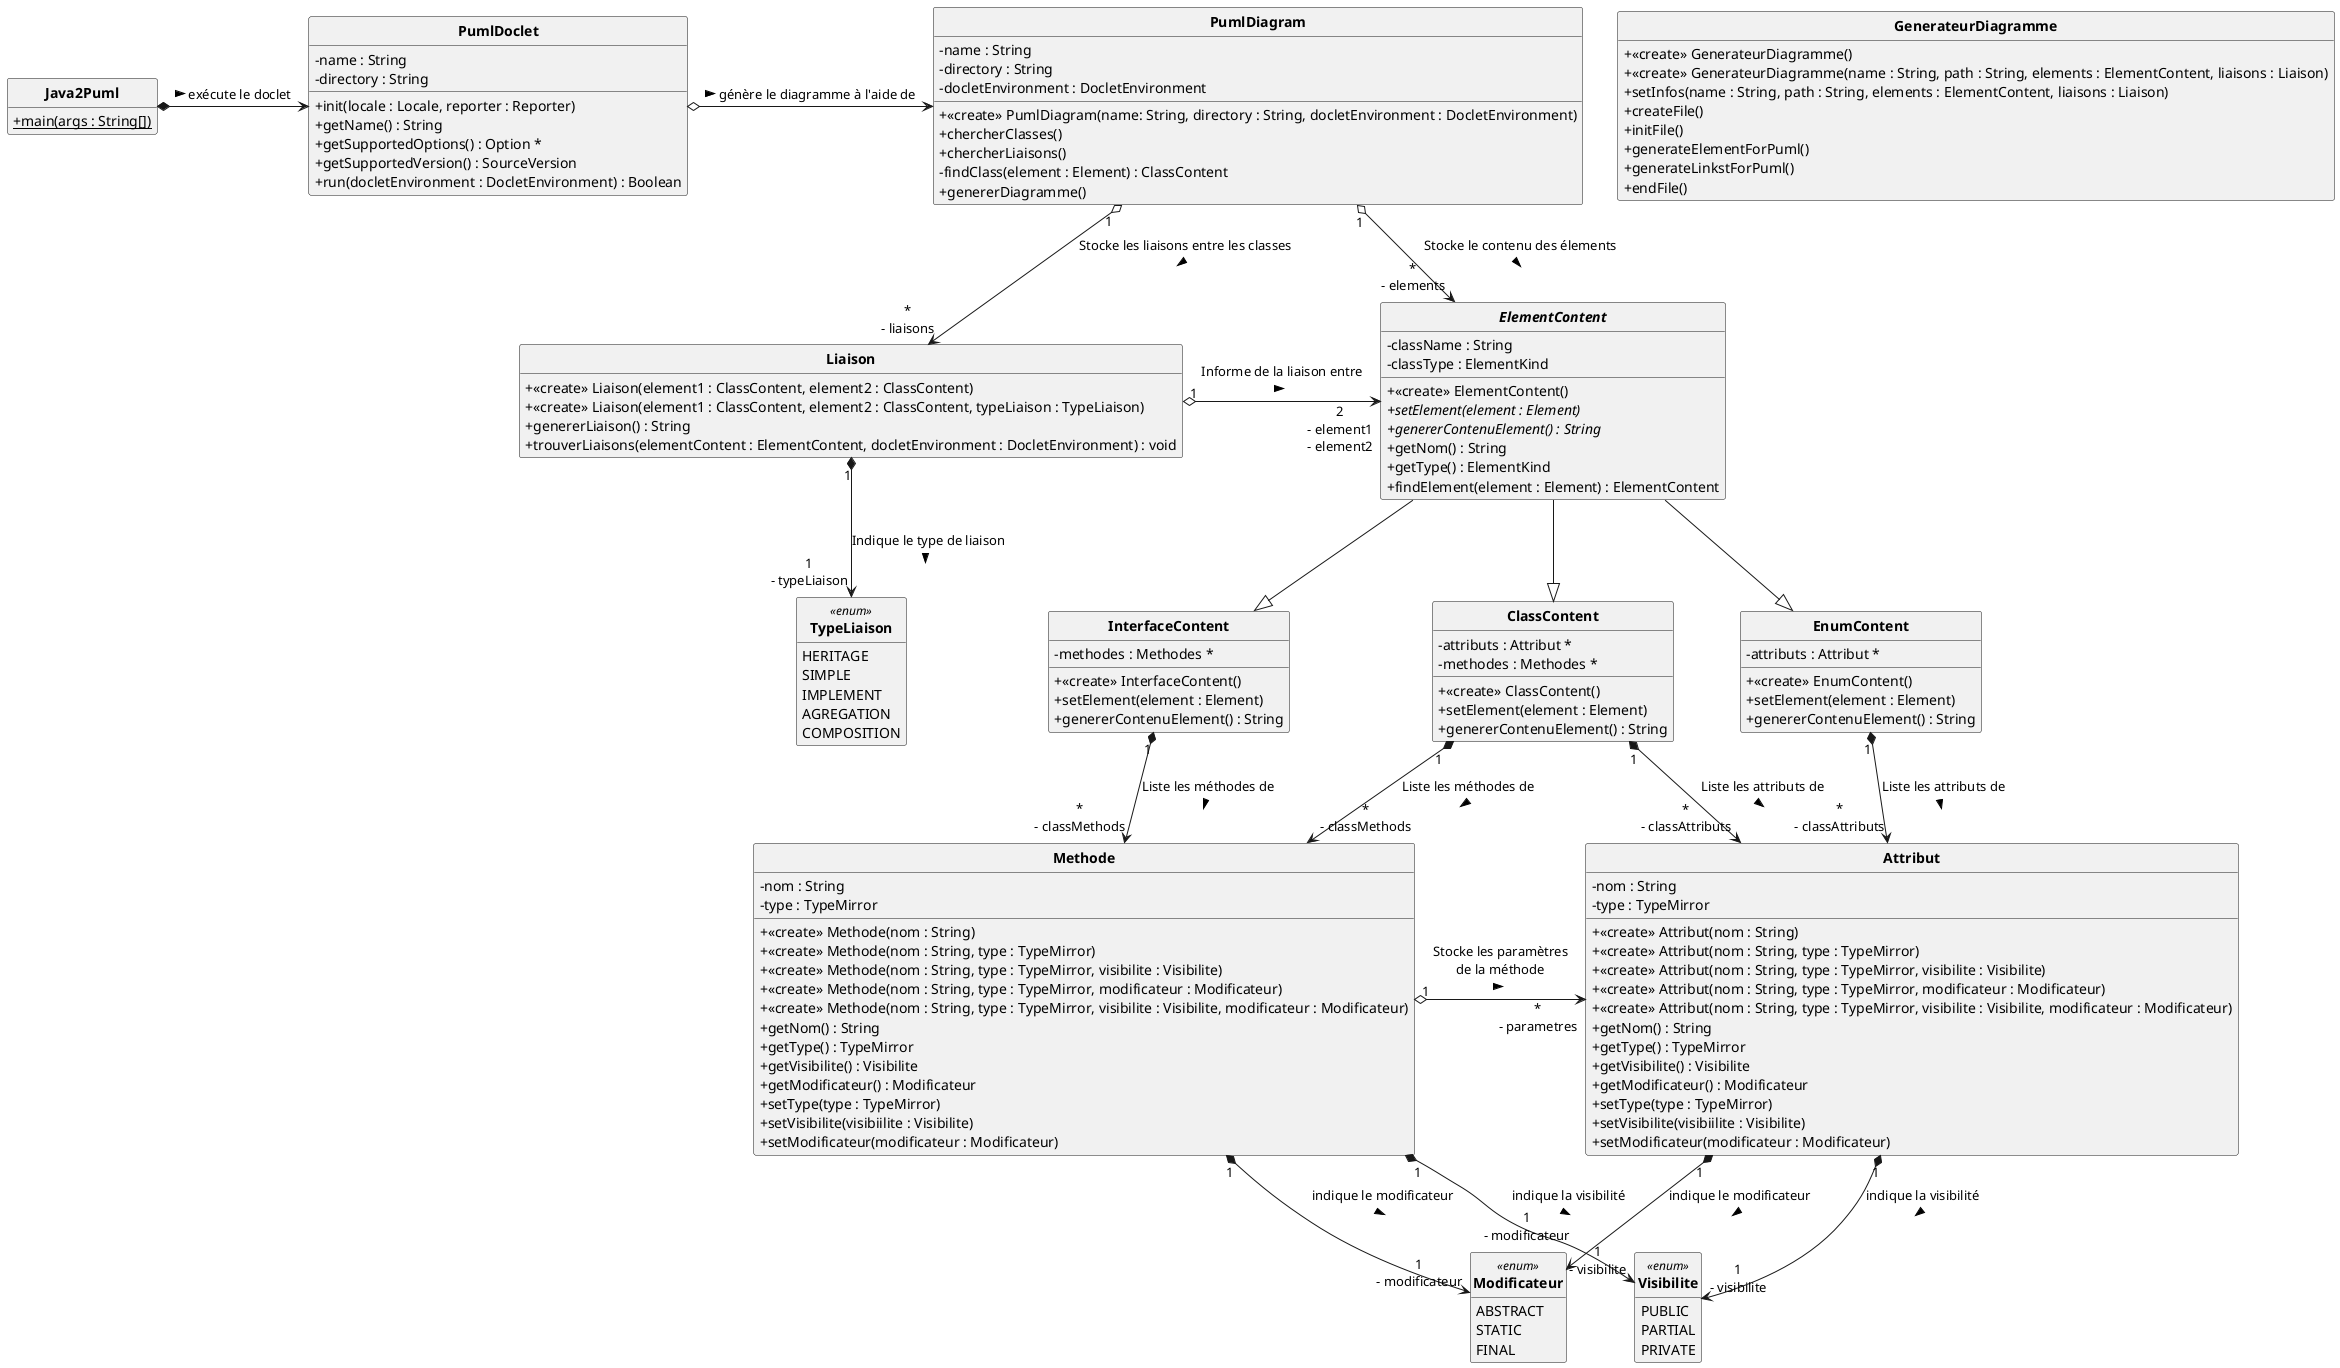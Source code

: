 @startuml
'https://plantuml.com/class-diagram

skinparam style strictuml
skinparam classAttributeIconSize 0
skinparam classFontStyle Bold

hide empty members

class Java2Puml{
    + main(args : String[]) {static}
}
class PumlDoclet{
    - name : String
    - directory : String
    + init(locale : Locale, reporter : Reporter)
    + getName() : String
    + getSupportedOptions() : Option *
    + getSupportedVersion() : SourceVersion
    + run(docletEnvironment : DocletEnvironment) : Boolean
}
class PumlDiagram{
    - name : String
    - directory : String
    - docletEnvironment : DocletEnvironment
    + <<create>> PumlDiagram(name: String, directory : String, docletEnvironment : DocletEnvironment)
    + chercherClasses()
    + chercherLiaisons()
    - findClass(element : Element) : ClassContent
    + genererDiagramme()
}
abstract class ElementContent{
    - className : String
    - classType : ElementKind
    + <<create>> ElementContent()
    + setElement(element : Element) {abstract}
    + genererContenuElement() : String {abstract}
    + getNom() : String
    + getType() : ElementKind
    + findElement(element : Element) : ElementContent
}
class EnumContent{
    - attributs : Attribut *
    + <<create>> EnumContent()
    + setElement(element : Element)
    + genererContenuElement() : String
}
class ClassContent{
    - attributs : Attribut *
    - methodes : Methodes *
    + <<create>> ClassContent()
    + setElement(element : Element)
    + genererContenuElement() : String
}
class InterfaceContent{
    - methodes : Methodes *
    + <<create>> InterfaceContent()
    + setElement(element : Element)
    + genererContenuElement() : String
}
class Attribut{
    - nom : String
    - type : TypeMirror
    + <<create>> Attribut(nom : String)
    + <<create>> Attribut(nom : String, type : TypeMirror)
    + <<create>> Attribut(nom : String, type : TypeMirror, visibilite : Visibilite)
    + <<create>> Attribut(nom : String, type : TypeMirror, modificateur : Modificateur)
    + <<create>> Attribut(nom : String, type : TypeMirror, visibilite : Visibilite, modificateur : Modificateur)
    + getNom() : String
    + getType() : TypeMirror
    + getVisibilite() : Visibilite
    + getModificateur() : Modificateur
    + setType(type : TypeMirror)
    + setVisibilite(visibiilite : Visibilite)
    + setModificateur(modificateur : Modificateur)
}
class Methode{
    - nom : String
        - type : TypeMirror
        + <<create>> Methode(nom : String)
        + <<create>> Methode(nom : String, type : TypeMirror)
        + <<create>> Methode(nom : String, type : TypeMirror, visibilite : Visibilite)
        + <<create>> Methode(nom : String, type : TypeMirror, modificateur : Modificateur)
        + <<create>> Methode(nom : String, type : TypeMirror, visibilite : Visibilite, modificateur : Modificateur)
        + getNom() : String
        + getType() : TypeMirror
        + getVisibilite() : Visibilite
        + getModificateur() : Modificateur
        + setType(type : TypeMirror)
        + setVisibilite(visibiilite : Visibilite)
        + setModificateur(modificateur : Modificateur)
}
enum Modificateur <<enum>>{
    ABSTRACT
    STATIC
    FINAL
}
class Liaison{
    + <<create>> Liaison(element1 : ClassContent, element2 : ClassContent)
    + <<create>> Liaison(element1 : ClassContent, element2 : ClassContent, typeLiaison : TypeLiaison)
    + genererLiaison() : String
    + trouverLiaisons(elementContent : ElementContent, docletEnvironment : DocletEnvironment) : void
}
enum TypeLiaison <<enum>>{
    HERITAGE
    SIMPLE
    IMPLEMENT
    AGREGATION
    COMPOSITION
}
enum Visibilite <<enum>>{
    PUBLIC
    PARTIAL
    PRIVATE
}
class GenerateurDiagramme{
    + <<create>> GenerateurDiagramme()
    + <<create>> GenerateurDiagramme(name : String, path : String, elements : ElementContent, liaisons : Liaison)
    + setInfos(name : String, path : String, elements : ElementContent, liaisons : Liaison)
    + createFile()
    + initFile()
    + generateElementForPuml()
    + generateLinkstForPuml()
    + endFile()
}

Java2Puml *-> PumlDoclet : > exécute le doclet
PumlDoclet o-> PumlDiagram : > génère le diagramme à l'aide de
PumlDiagram "1" o-> "*\n- elements" ElementContent : Stocke le contenu des élements\n >
PumlDiagram "1" o--> "*\n- liaisons" Liaison : Stocke les liaisons entre les classes\n >
ElementContent --|> ClassContent
ElementContent --|> EnumContent
ElementContent --|> InterfaceContent
ClassContent "1" *--> "*\n- classAttributs" Attribut : Liste les attributs de\n >
ClassContent "1" *--> "*\n- classMethods" Methode : Liste les méthodes de\n >
EnumContent "1" *--> "*\n- classAttributs" Attribut : Liste les attributs de\n >
InterfaceContent "1" *--> "*\n- classMethods" Methode : Liste les méthodes de\n >
Attribut "1" *--> "1\n- visibilite" Visibilite : indique la visibilité\n >
Methode "1" *--> "1\n- visibilite" Visibilite : indique la visibilité\n >
Attribut "1" *--> "1\n- modificateur" Modificateur : indique le modificateur\n >
Methode "1" *--> "1\n- modificateur" Modificateur : indique le modificateur\n >
Methode "1" o-> "*\n- parametres" Attribut : Stocke les paramètres\nde la méthode\n >
Liaison "1" o-> "2\n- element1\n- element2" ElementContent : Informe de la liaison entre\n >
Liaison "1" *--> "1\n- typeLiaison" TypeLiaison : Indique le type de liaison\n >

@enduml